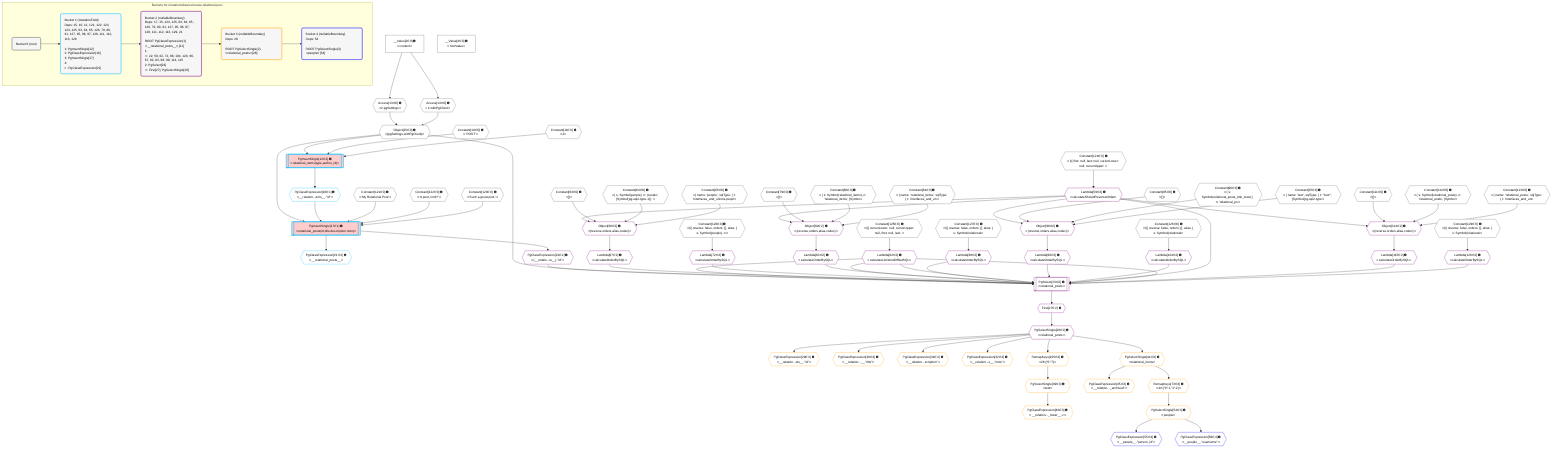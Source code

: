 %%{init: {'themeVariables': { 'fontSize': '12px'}}}%%
graph TD
    classDef path fill:#eee,stroke:#000,color:#000
    classDef plan fill:#fff,stroke-width:1px,color:#000
    classDef itemplan fill:#fff,stroke-width:2px,color:#000
    classDef unbatchedplan fill:#dff,stroke-width:1px,color:#000
    classDef sideeffectplan fill:#fcc,stroke-width:2px,color:#000
    classDef bucket fill:#f6f6f6,color:#000,stroke-width:2px,text-align:left


    %% plan dependencies
    Object15{{"Object[15∈0] ➊<br />ᐸ{pgSettings,withPgClient}ᐳ"}}:::plan
    Access13{{"Access[13∈0] ➊<br />ᐸ2.pgSettingsᐳ"}}:::plan
    Access14{{"Access[14∈0] ➊<br />ᐸ2.withPgClientᐳ"}}:::plan
    Access13 & Access14 --> Object15
    __Value2["__Value[2∈0] ➊<br />ᐸcontextᐳ"]:::plan
    __Value2 --> Access13
    __Value2 --> Access14
    __Value4["__Value[4∈0] ➊<br />ᐸrootValueᐳ"]:::plan
    Constant10{{"Constant[10∈0] ➊<br />ᐸ'POST'ᐳ"}}:::plan
    Constant11{{"Constant[11∈0] ➊<br />ᐸ2ᐳ"}}:::plan
    Constant63{{"Constant[63∈0] ➊<br />ᐸ[]ᐳ"}}:::plan
    Constant64{{"Constant[64∈0] ➊<br />ᐸ{ s: Symbol(people), n: 'people', [Symbol(pg-sql2-type-1)]: ᐳ"}}:::plan
    Constant65{{"Constant[65∈0] ➊<br />ᐸ{ name: 'people', sqlType: { t: 'interfaces_and_unions.peoplᐳ"}}:::plan
    Constant79{{"Constant[79∈0] ➊<br />ᐸ[]ᐳ"}}:::plan
    Constant80{{"Constant[80∈0] ➊<br />ᐸ{ s: Symbol(relational_items), n: 'relational_items', [Symboᐳ"}}:::plan
    Constant81{{"Constant[81∈0] ➊<br />ᐸ{ name: 'relational_items', sqlType: { t: 'interfaces_and_unᐳ"}}:::plan
    Constant95{{"Constant[95∈0] ➊<br />ᐸ[]ᐳ"}}:::plan
    Constant96{{"Constant[96∈0] ➊<br />ᐸ{ s: Symbol(relational_posts_title_lower), n: 'relational_poᐳ"}}:::plan
    Constant97{{"Constant[97∈0] ➊<br />ᐸ{ name: 'text', sqlType: { t: '”text”', [Symbol(pg-sql2-typeᐳ"}}:::plan
    Constant111{{"Constant[111∈0] ➊<br />ᐸ[]ᐳ"}}:::plan
    Constant112{{"Constant[112∈0] ➊<br />ᐸ{ s: Symbol(relational_posts), n: 'relational_posts', [Symboᐳ"}}:::plan
    Constant113{{"Constant[113∈0] ➊<br />ᐸ{ name: 'relational_posts', sqlType: { t: 'interfaces_and_unᐳ"}}:::plan
    Constant121{{"Constant[121∈0] ➊<br />ᐸ'My Relational Post'ᐳ"}}:::plan
    Constant122{{"Constant[122∈0] ➊<br />ᐸ'A post, innit?'ᐳ"}}:::plan
    Constant123{{"Constant[123∈0] ➊<br />ᐸ'Such a great post.'ᐳ"}}:::plan
    Constant124{{"Constant[124∈0] ➊<br />ᐸ§{ first: null, last: null, cursorLower: null, cursorUpper: ᐳ"}}:::plan
    Constant125{{"Constant[125∈0] ➊<br />ᐸ§{ cursorLower: null, cursorUpper: null, first: null, last: ᐳ"}}:::plan
    Constant126{{"Constant[126∈0] ➊<br />ᐸ§{ reverse: false, orders: [], alias: { s: Symbol(people), nᐳ"}}:::plan
    Constant127{{"Constant[127∈0] ➊<br />ᐸ§{ reverse: false, orders: [], alias: { s: Symbol(relationalᐳ"}}:::plan
    Constant128{{"Constant[128∈0] ➊<br />ᐸ§{ reverse: false, orders: [], alias: { s: Symbol(relationalᐳ"}}:::plan
    Constant129{{"Constant[129∈0] ➊<br />ᐸ§{ reverse: false, orders: [], alias: { s: Symbol(relationalᐳ"}}:::plan
    PgInsertSingle17[["PgInsertSingle[17∈1] ➊<br />ᐸrelational_posts(id,title,description,note)ᐳ"]]:::sideeffectplan
    PgClassExpression16{{"PgClassExpression[16∈1] ➊<br />ᐸ__relation...ems__.”id”ᐳ"}}:::plan
    Object15 & PgClassExpression16 & Constant121 & Constant122 & Constant123 --> PgInsertSingle17
    PgInsertSingle12[["PgInsertSingle[12∈1] ➊<br />ᐸrelational_items(type,author_id)ᐳ"]]:::sideeffectplan
    Object15 & Constant10 & Constant11 --> PgInsertSingle12
    PgInsertSingle12 --> PgClassExpression16
    PgClassExpression21{{"PgClassExpression[21∈1] ➊<br />ᐸ__relational_posts__ᐳ"}}:::plan
    PgInsertSingle17 --> PgClassExpression21
    PgSelect23[["PgSelect[23∈2] ➊<br />ᐸrelational_postsᐳ"]]:::plan
    PgClassExpression22{{"PgClassExpression[22∈2] ➊<br />ᐸ(__relatio...ts__).”id”ᐳ"}}:::plan
    Lambda62{{"Lambda[62∈2] ➊<br />ᐸcalculateLimitAndOffsetSQLᐳ"}}:::plan
    Lambda67{{"Lambda[67∈2] ➊<br />ᐸcalculateOrderBySQLᐳ"}}:::plan
    Lambda72{{"Lambda[72∈2] ➊<br />ᐸcalculateOrderBySQLᐳ"}}:::plan
    Lambda83{{"Lambda[83∈2] ➊<br />ᐸcalculateOrderBySQLᐳ"}}:::plan
    Lambda88{{"Lambda[88∈2] ➊<br />ᐸcalculateOrderBySQLᐳ"}}:::plan
    Lambda99{{"Lambda[99∈2] ➊<br />ᐸcalculateOrderBySQLᐳ"}}:::plan
    Lambda104{{"Lambda[104∈2] ➊<br />ᐸcalculateOrderBySQLᐳ"}}:::plan
    Lambda59{{"Lambda[59∈2] ➊<br />ᐸcalculateShouldReverseOrderᐳ"}}:::plan
    Lambda115{{"Lambda[115∈2] ➊<br />ᐸcalculateOrderBySQLᐳ"}}:::plan
    Lambda120{{"Lambda[120∈2] ➊<br />ᐸcalculateOrderBySQLᐳ"}}:::plan
    Object15 & PgClassExpression22 & Lambda62 & Lambda67 & Lambda72 & Lambda62 & Lambda83 & Lambda88 & Lambda62 & Lambda99 & Lambda104 & Lambda59 & Lambda62 & Lambda115 & Lambda120 --> PgSelect23
    Object66{{"Object[66∈2] ➊<br />ᐸ{reverse,orders,alias,codec}ᐳ"}}:::plan
    Lambda59 & Constant63 & Constant64 & Constant65 --> Object66
    Object82{{"Object[82∈2] ➊<br />ᐸ{reverse,orders,alias,codec}ᐳ"}}:::plan
    Lambda59 & Constant79 & Constant80 & Constant81 --> Object82
    Object98{{"Object[98∈2] ➊<br />ᐸ{reverse,orders,alias,codec}ᐳ"}}:::plan
    Lambda59 & Constant95 & Constant96 & Constant97 --> Object98
    Object114{{"Object[114∈2] ➊<br />ᐸ{reverse,orders,alias,codec}ᐳ"}}:::plan
    Lambda59 & Constant111 & Constant112 & Constant113 --> Object114
    PgInsertSingle17 --> PgClassExpression22
    First27{{"First[27∈2] ➊"}}:::plan
    PgSelect23 --> First27
    PgSelectSingle28{{"PgSelectSingle[28∈2] ➊<br />ᐸrelational_postsᐳ"}}:::plan
    First27 --> PgSelectSingle28
    Constant124 --> Lambda59
    Constant125 --> Lambda62
    Object66 --> Lambda67
    Constant126 --> Lambda72
    Object82 --> Lambda83
    Constant127 --> Lambda88
    Object98 --> Lambda99
    Constant128 --> Lambda104
    Object114 --> Lambda115
    Constant129 --> Lambda120
    PgClassExpression29{{"PgClassExpression[29∈3] ➊<br />ᐸ__relation...sts__.”id”ᐳ"}}:::plan
    PgSelectSingle28 --> PgClassExpression29
    PgClassExpression30{{"PgClassExpression[30∈3] ➊<br />ᐸ__relation...__.”title”ᐳ"}}:::plan
    PgSelectSingle28 --> PgClassExpression30
    PgClassExpression31{{"PgClassExpression[31∈3] ➊<br />ᐸ__relation...scription”ᐳ"}}:::plan
    PgSelectSingle28 --> PgClassExpression31
    PgClassExpression32{{"PgClassExpression[32∈3] ➊<br />ᐸ__relation...s__.”note”ᐳ"}}:::plan
    PgSelectSingle28 --> PgClassExpression32
    PgSelectSingle39{{"PgSelectSingle[39∈3] ➊<br />ᐸtextᐳ"}}:::plan
    RemapKeys105{{"RemapKeys[105∈3] ➊<br />ᐸ28:{”0”:7}ᐳ"}}:::plan
    RemapKeys105 --> PgSelectSingle39
    PgClassExpression40{{"PgClassExpression[40∈3] ➊<br />ᐸ__relation..._lower__.vᐳ"}}:::plan
    PgSelectSingle39 --> PgClassExpression40
    PgSelectSingle44{{"PgSelectSingle[44∈3] ➊<br />ᐸrelational_itemsᐳ"}}:::plan
    PgSelectSingle28 --> PgSelectSingle44
    PgClassExpression45{{"PgClassExpression[45∈3] ➊<br />ᐸ__relation..._archived”ᐳ"}}:::plan
    PgSelectSingle44 --> PgClassExpression45
    PgSelectSingle54{{"PgSelectSingle[54∈3] ➊<br />ᐸpeopleᐳ"}}:::plan
    RemapKeys73{{"RemapKeys[73∈3] ➊<br />ᐸ44:{”0”:1,”1”:2}ᐳ"}}:::plan
    RemapKeys73 --> PgSelectSingle54
    PgSelectSingle44 --> RemapKeys73
    PgSelectSingle28 --> RemapKeys105
    PgClassExpression55{{"PgClassExpression[55∈4] ➊<br />ᐸ__people__.”person_id”ᐳ"}}:::plan
    PgSelectSingle54 --> PgClassExpression55
    PgClassExpression56{{"PgClassExpression[56∈4] ➊<br />ᐸ__people__.”username”ᐳ"}}:::plan
    PgSelectSingle54 --> PgClassExpression56

    %% define steps

    subgraph "Buckets for mutations/basics/create-relational-post"
    Bucket0("Bucket 0 (root)"):::bucket
    classDef bucket0 stroke:#696969
    class Bucket0,__Value2,__Value4,Constant10,Constant11,Access13,Access14,Object15,Constant63,Constant64,Constant65,Constant79,Constant80,Constant81,Constant95,Constant96,Constant97,Constant111,Constant112,Constant113,Constant121,Constant122,Constant123,Constant124,Constant125,Constant126,Constant127,Constant128,Constant129 bucket0
    Bucket1("Bucket 1 (mutationField)<br />Deps: 15, 10, 11, 121, 122, 123, 124, 125, 63, 64, 65, 126, 79, 80, 81, 127, 95, 96, 97, 128, 111, 112, 113, 129<br /><br />1: PgInsertSingle[12]<br />2: PgClassExpression[16]<br />3: PgInsertSingle[17]<br />4: <br />ᐳ: PgClassExpression[21]"):::bucket
    classDef bucket1 stroke:#00bfff
    class Bucket1,PgInsertSingle12,PgClassExpression16,PgInsertSingle17,PgClassExpression21 bucket1
    Bucket2("Bucket 2 (nullableBoundary)<br />Deps: 17, 15, 124, 125, 63, 64, 65, 126, 79, 80, 81, 127, 95, 96, 97, 128, 111, 112, 113, 129, 21<br /><br />ROOT PgClassExpression{1}ᐸ__relational_posts__ᐳ[21]<br />1: <br />ᐳ: 22, 59, 62, 72, 88, 104, 120, 66, 67, 82, 83, 98, 99, 114, 115<br />2: PgSelect[23]<br />ᐳ: First[27], PgSelectSingle[28]"):::bucket
    classDef bucket2 stroke:#7f007f
    class Bucket2,PgClassExpression22,PgSelect23,First27,PgSelectSingle28,Lambda59,Lambda62,Object66,Lambda67,Lambda72,Object82,Lambda83,Lambda88,Object98,Lambda99,Lambda104,Object114,Lambda115,Lambda120 bucket2
    Bucket3("Bucket 3 (nullableBoundary)<br />Deps: 28<br /><br />ROOT PgSelectSingle{2}ᐸrelational_postsᐳ[28]"):::bucket
    classDef bucket3 stroke:#ffa500
    class Bucket3,PgClassExpression29,PgClassExpression30,PgClassExpression31,PgClassExpression32,PgSelectSingle39,PgClassExpression40,PgSelectSingle44,PgClassExpression45,PgSelectSingle54,RemapKeys73,RemapKeys105 bucket3
    Bucket4("Bucket 4 (nullableBoundary)<br />Deps: 54<br /><br />ROOT PgSelectSingle{3}ᐸpeopleᐳ[54]"):::bucket
    classDef bucket4 stroke:#0000ff
    class Bucket4,PgClassExpression55,PgClassExpression56 bucket4
    Bucket0 --> Bucket1
    Bucket1 --> Bucket2
    Bucket2 --> Bucket3
    Bucket3 --> Bucket4
    end